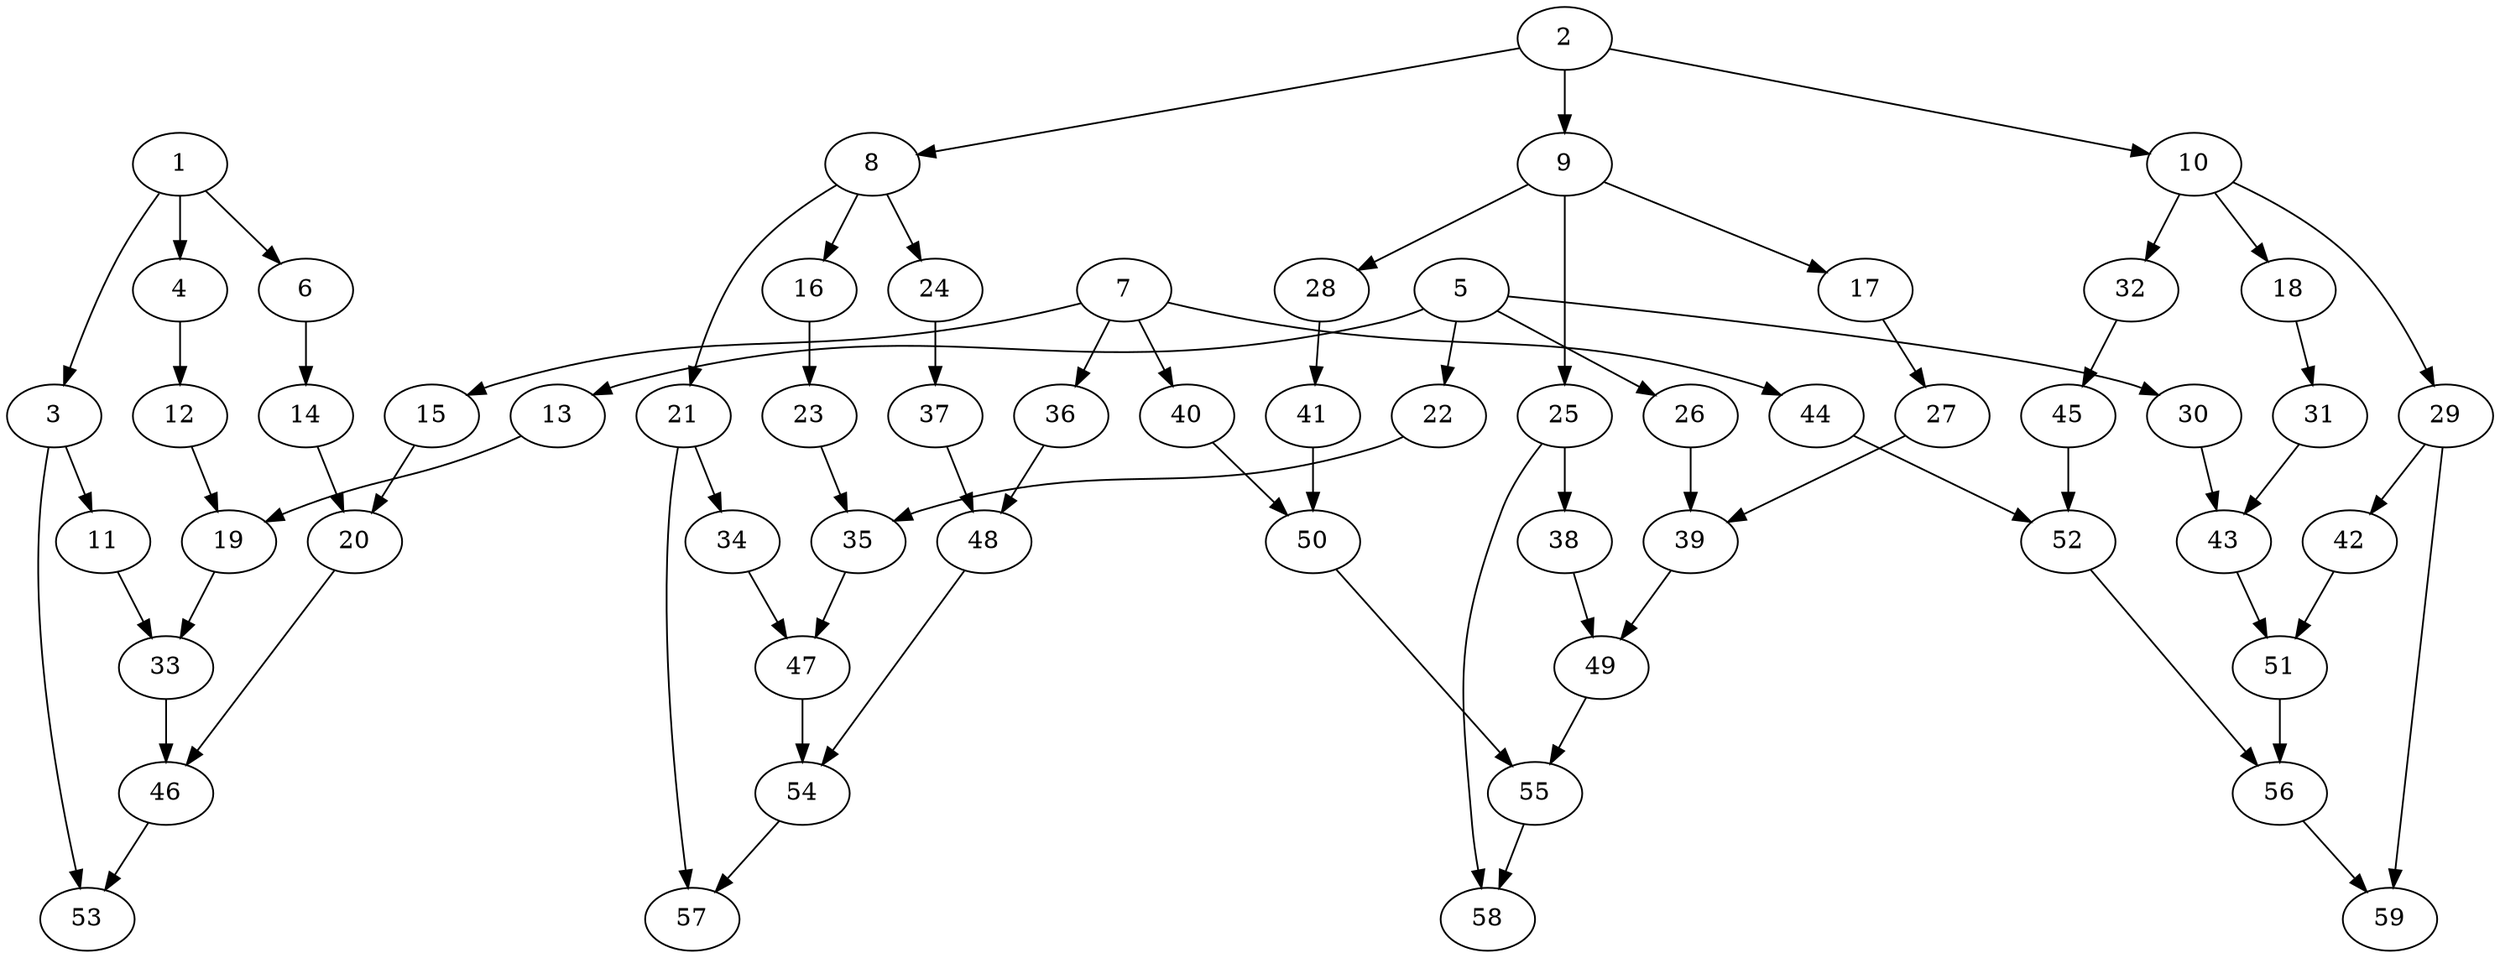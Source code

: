 strict digraph  {
1;
3;
4;
6;
2;
8;
9;
10;
11;
53;
12;
5;
13;
22;
26;
30;
14;
7;
15;
36;
40;
44;
16;
21;
24;
17;
25;
28;
18;
29;
32;
33;
19;
20;
23;
27;
31;
46;
34;
57;
35;
37;
38;
58;
39;
41;
42;
59;
43;
45;
47;
48;
49;
50;
51;
52;
54;
55;
56;
1 -> 3;
1 -> 4;
1 -> 6;
3 -> 11;
3 -> 53;
4 -> 12;
6 -> 14;
2 -> 8;
2 -> 9;
2 -> 10;
8 -> 16;
8 -> 21;
8 -> 24;
9 -> 17;
9 -> 25;
9 -> 28;
10 -> 18;
10 -> 29;
10 -> 32;
11 -> 33;
12 -> 19;
5 -> 13;
5 -> 22;
5 -> 26;
5 -> 30;
13 -> 19;
22 -> 35;
26 -> 39;
30 -> 43;
14 -> 20;
7 -> 15;
7 -> 36;
7 -> 40;
7 -> 44;
15 -> 20;
36 -> 48;
40 -> 50;
44 -> 52;
16 -> 23;
21 -> 34;
21 -> 57;
24 -> 37;
17 -> 27;
25 -> 38;
25 -> 58;
28 -> 41;
18 -> 31;
29 -> 42;
29 -> 59;
32 -> 45;
33 -> 46;
19 -> 33;
20 -> 46;
23 -> 35;
27 -> 39;
31 -> 43;
46 -> 53;
34 -> 47;
35 -> 47;
37 -> 48;
38 -> 49;
39 -> 49;
41 -> 50;
42 -> 51;
43 -> 51;
45 -> 52;
47 -> 54;
48 -> 54;
49 -> 55;
50 -> 55;
51 -> 56;
52 -> 56;
54 -> 57;
55 -> 58;
56 -> 59;
}
